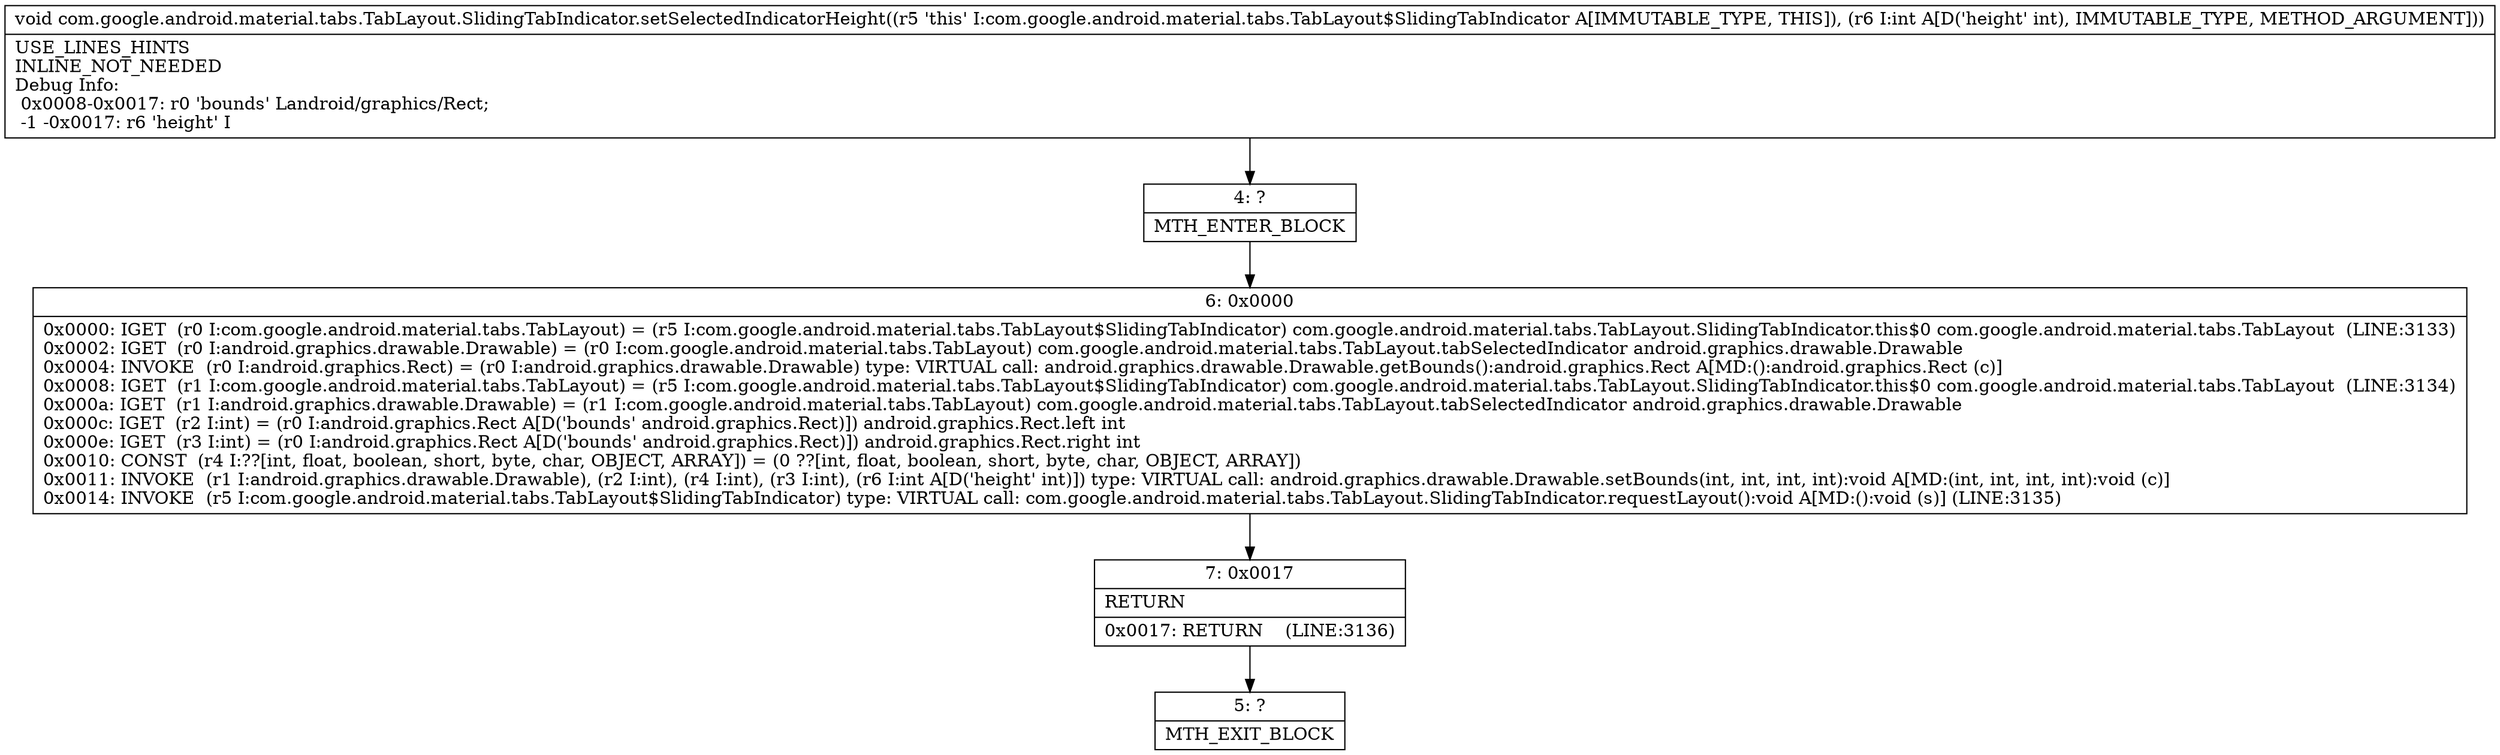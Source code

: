 digraph "CFG forcom.google.android.material.tabs.TabLayout.SlidingTabIndicator.setSelectedIndicatorHeight(I)V" {
Node_4 [shape=record,label="{4\:\ ?|MTH_ENTER_BLOCK\l}"];
Node_6 [shape=record,label="{6\:\ 0x0000|0x0000: IGET  (r0 I:com.google.android.material.tabs.TabLayout) = (r5 I:com.google.android.material.tabs.TabLayout$SlidingTabIndicator) com.google.android.material.tabs.TabLayout.SlidingTabIndicator.this$0 com.google.android.material.tabs.TabLayout  (LINE:3133)\l0x0002: IGET  (r0 I:android.graphics.drawable.Drawable) = (r0 I:com.google.android.material.tabs.TabLayout) com.google.android.material.tabs.TabLayout.tabSelectedIndicator android.graphics.drawable.Drawable \l0x0004: INVOKE  (r0 I:android.graphics.Rect) = (r0 I:android.graphics.drawable.Drawable) type: VIRTUAL call: android.graphics.drawable.Drawable.getBounds():android.graphics.Rect A[MD:():android.graphics.Rect (c)]\l0x0008: IGET  (r1 I:com.google.android.material.tabs.TabLayout) = (r5 I:com.google.android.material.tabs.TabLayout$SlidingTabIndicator) com.google.android.material.tabs.TabLayout.SlidingTabIndicator.this$0 com.google.android.material.tabs.TabLayout  (LINE:3134)\l0x000a: IGET  (r1 I:android.graphics.drawable.Drawable) = (r1 I:com.google.android.material.tabs.TabLayout) com.google.android.material.tabs.TabLayout.tabSelectedIndicator android.graphics.drawable.Drawable \l0x000c: IGET  (r2 I:int) = (r0 I:android.graphics.Rect A[D('bounds' android.graphics.Rect)]) android.graphics.Rect.left int \l0x000e: IGET  (r3 I:int) = (r0 I:android.graphics.Rect A[D('bounds' android.graphics.Rect)]) android.graphics.Rect.right int \l0x0010: CONST  (r4 I:??[int, float, boolean, short, byte, char, OBJECT, ARRAY]) = (0 ??[int, float, boolean, short, byte, char, OBJECT, ARRAY]) \l0x0011: INVOKE  (r1 I:android.graphics.drawable.Drawable), (r2 I:int), (r4 I:int), (r3 I:int), (r6 I:int A[D('height' int)]) type: VIRTUAL call: android.graphics.drawable.Drawable.setBounds(int, int, int, int):void A[MD:(int, int, int, int):void (c)]\l0x0014: INVOKE  (r5 I:com.google.android.material.tabs.TabLayout$SlidingTabIndicator) type: VIRTUAL call: com.google.android.material.tabs.TabLayout.SlidingTabIndicator.requestLayout():void A[MD:():void (s)] (LINE:3135)\l}"];
Node_7 [shape=record,label="{7\:\ 0x0017|RETURN\l|0x0017: RETURN    (LINE:3136)\l}"];
Node_5 [shape=record,label="{5\:\ ?|MTH_EXIT_BLOCK\l}"];
MethodNode[shape=record,label="{void com.google.android.material.tabs.TabLayout.SlidingTabIndicator.setSelectedIndicatorHeight((r5 'this' I:com.google.android.material.tabs.TabLayout$SlidingTabIndicator A[IMMUTABLE_TYPE, THIS]), (r6 I:int A[D('height' int), IMMUTABLE_TYPE, METHOD_ARGUMENT]))  | USE_LINES_HINTS\lINLINE_NOT_NEEDED\lDebug Info:\l  0x0008\-0x0017: r0 'bounds' Landroid\/graphics\/Rect;\l  \-1 \-0x0017: r6 'height' I\l}"];
MethodNode -> Node_4;Node_4 -> Node_6;
Node_6 -> Node_7;
Node_7 -> Node_5;
}

